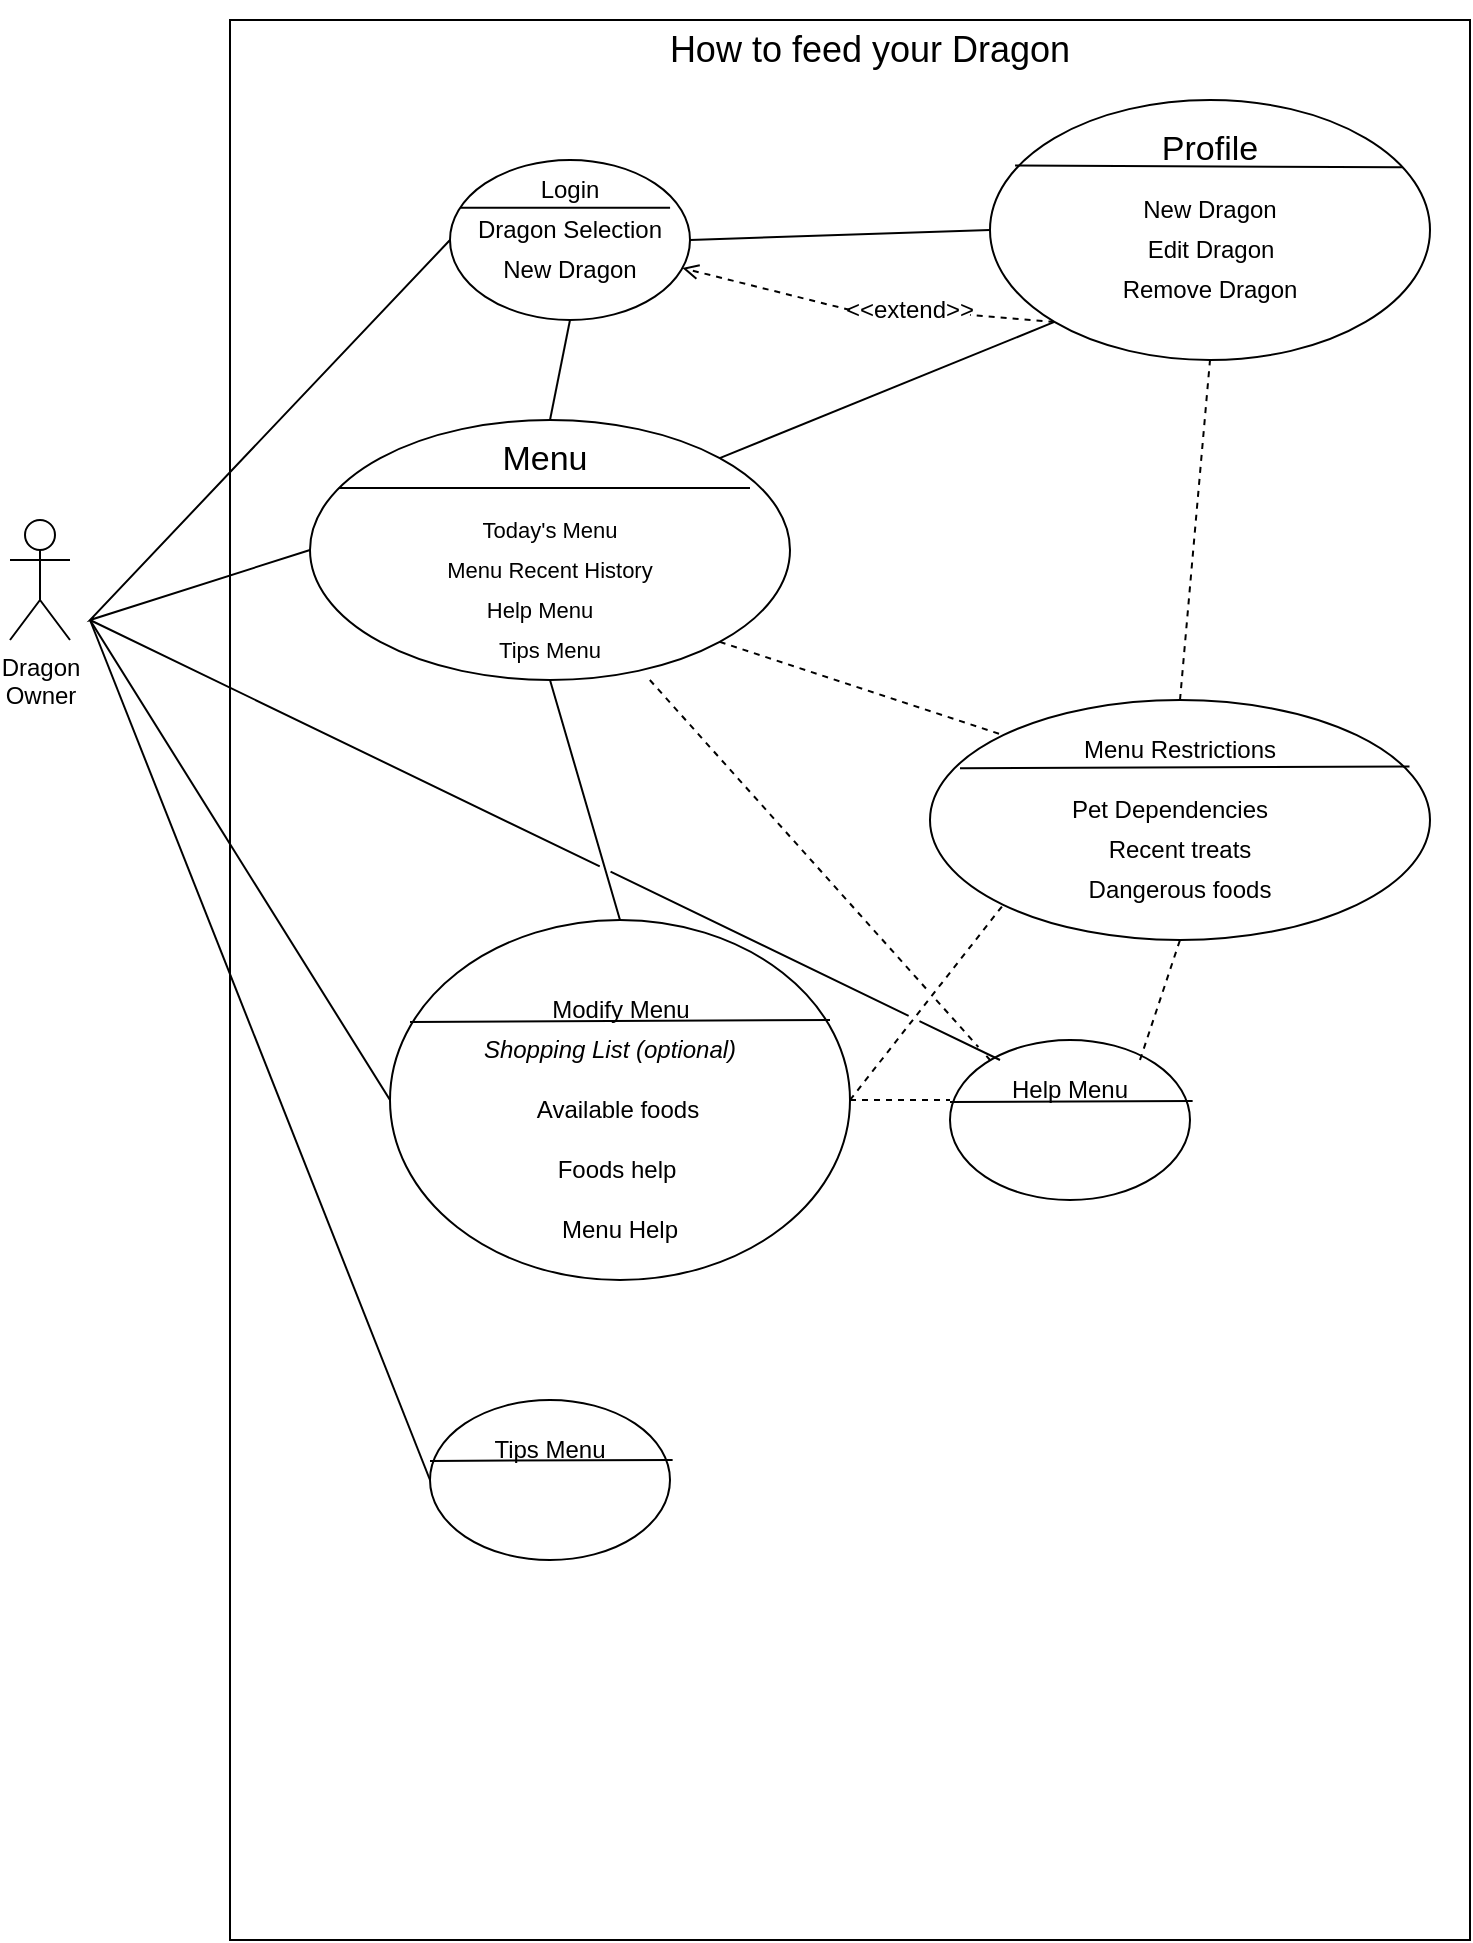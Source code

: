 <mxfile version="16.6.4" type="device"><diagram id="BZVXUgwT1R91XrBOcVg_" name="Page-1"><mxGraphModel dx="760" dy="425" grid="1" gridSize="10" guides="1" tooltips="1" connect="1" arrows="1" fold="1" page="1" pageScale="1" pageWidth="850" pageHeight="1100" math="0" shadow="0"><root><mxCell id="0"/><mxCell id="1" parent="0"/><mxCell id="8RlaUubLNpIuxKvx3IHF-1" value="Dragon&lt;br&gt;Owner&lt;br&gt;" style="shape=umlActor;verticalLabelPosition=bottom;verticalAlign=top;html=1;outlineConnect=0;" parent="1" vertex="1"><mxGeometry x="50" y="310" width="30" height="60" as="geometry"/></mxCell><mxCell id="8RlaUubLNpIuxKvx3IHF-3" value="" style="rounded=0;whiteSpace=wrap;html=1;" parent="1" vertex="1"><mxGeometry x="160" y="60" width="620" height="960" as="geometry"/></mxCell><mxCell id="8RlaUubLNpIuxKvx3IHF-6" value="How to feed your Dragon" style="text;html=1;strokeColor=none;fillColor=none;align=center;verticalAlign=middle;whiteSpace=wrap;rounded=0;fontSize=18;" parent="1" vertex="1"><mxGeometry x="360" y="50" width="240" height="50" as="geometry"/></mxCell><mxCell id="8RlaUubLNpIuxKvx3IHF-7" value="" style="ellipse;whiteSpace=wrap;html=1;fontSize=18;" parent="1" vertex="1"><mxGeometry x="270" y="130" width="120" height="80" as="geometry"/></mxCell><mxCell id="8RlaUubLNpIuxKvx3IHF-8" value="" style="ellipse;whiteSpace=wrap;html=1;fontSize=18;" parent="1" vertex="1"><mxGeometry x="200" y="260" width="240" height="130" as="geometry"/></mxCell><mxCell id="8RlaUubLNpIuxKvx3IHF-9" value="" style="ellipse;whiteSpace=wrap;html=1;fontSize=18;" parent="1" vertex="1"><mxGeometry x="510" y="400" width="250" height="120" as="geometry"/></mxCell><mxCell id="8RlaUubLNpIuxKvx3IHF-10" value="" style="ellipse;whiteSpace=wrap;html=1;fontSize=18;" parent="1" vertex="1"><mxGeometry x="240" y="510" width="230" height="180" as="geometry"/></mxCell><mxCell id="8RlaUubLNpIuxKvx3IHF-11" value="" style="endArrow=none;html=1;rounded=0;fontSize=18;entryX=0;entryY=0.5;entryDx=0;entryDy=0;exitX=0;exitY=0.5;exitDx=0;exitDy=0;" parent="1" source="8RlaUubLNpIuxKvx3IHF-8" target="8RlaUubLNpIuxKvx3IHF-7" edge="1"><mxGeometry width="50" height="50" relative="1" as="geometry"><mxPoint x="660" y="340" as="sourcePoint"/><mxPoint x="710" y="290" as="targetPoint"/><Array as="points"><mxPoint x="90" y="360"/></Array></mxGeometry></mxCell><mxCell id="8RlaUubLNpIuxKvx3IHF-12" value="" style="endArrow=none;html=1;rounded=0;fontSize=18;entryX=0;entryY=0.5;entryDx=0;entryDy=0;" parent="1" target="8RlaUubLNpIuxKvx3IHF-10" edge="1"><mxGeometry width="50" height="50" relative="1" as="geometry"><mxPoint x="90" y="360" as="sourcePoint"/><mxPoint x="540" y="370" as="targetPoint"/></mxGeometry></mxCell><mxCell id="8RlaUubLNpIuxKvx3IHF-15" value="" style="ellipse;whiteSpace=wrap;html=1;fontSize=18;" parent="1" vertex="1"><mxGeometry x="540" y="100" width="220" height="130" as="geometry"/></mxCell><mxCell id="8RlaUubLNpIuxKvx3IHF-16" value="" style="endArrow=none;html=1;rounded=0;fontSize=18;exitX=1;exitY=0.5;exitDx=0;exitDy=0;entryX=0;entryY=0.5;entryDx=0;entryDy=0;" parent="1" source="8RlaUubLNpIuxKvx3IHF-7" target="8RlaUubLNpIuxKvx3IHF-15" edge="1"><mxGeometry width="50" height="50" relative="1" as="geometry"><mxPoint x="660" y="330" as="sourcePoint"/><mxPoint x="710" y="280" as="targetPoint"/></mxGeometry></mxCell><mxCell id="8RlaUubLNpIuxKvx3IHF-17" value="" style="endArrow=none;html=1;rounded=0;fontSize=18;exitX=0.5;exitY=0;exitDx=0;exitDy=0;entryX=0.5;entryY=1;entryDx=0;entryDy=0;" parent="1" source="8RlaUubLNpIuxKvx3IHF-8" target="8RlaUubLNpIuxKvx3IHF-7" edge="1"><mxGeometry width="50" height="50" relative="1" as="geometry"><mxPoint x="660" y="330" as="sourcePoint"/><mxPoint x="710" y="280" as="targetPoint"/></mxGeometry></mxCell><mxCell id="8RlaUubLNpIuxKvx3IHF-18" value="" style="endArrow=none;html=1;rounded=0;fontSize=18;exitX=0.5;exitY=0;exitDx=0;exitDy=0;entryX=0.5;entryY=1;entryDx=0;entryDy=0;" parent="1" source="8RlaUubLNpIuxKvx3IHF-10" target="8RlaUubLNpIuxKvx3IHF-8" edge="1"><mxGeometry width="50" height="50" relative="1" as="geometry"><mxPoint x="660" y="530" as="sourcePoint"/><mxPoint x="710" y="480" as="targetPoint"/></mxGeometry></mxCell><mxCell id="8RlaUubLNpIuxKvx3IHF-19" value="" style="endArrow=none;html=1;rounded=0;fontSize=18;entryX=1;entryY=0;entryDx=0;entryDy=0;exitX=0;exitY=1;exitDx=0;exitDy=0;" parent="1" source="8RlaUubLNpIuxKvx3IHF-15" target="8RlaUubLNpIuxKvx3IHF-8" edge="1"><mxGeometry width="50" height="50" relative="1" as="geometry"><mxPoint x="660" y="530" as="sourcePoint"/><mxPoint x="710" y="480" as="targetPoint"/></mxGeometry></mxCell><mxCell id="8RlaUubLNpIuxKvx3IHF-26" value="" style="endArrow=open;dashed=1;html=1;rounded=0;fontSize=18;jumpStyle=gap;exitX=0;exitY=0.5;exitDx=0;exitDy=0;endFill=0;startArrow=none;" parent="1" source="8RlaUubLNpIuxKvx3IHF-27" target="8RlaUubLNpIuxKvx3IHF-7" edge="1"><mxGeometry width="50" height="50" relative="1" as="geometry"><mxPoint x="460" y="230" as="sourcePoint"/><mxPoint x="510" y="180" as="targetPoint"/></mxGeometry></mxCell><mxCell id="8RlaUubLNpIuxKvx3IHF-27" value="&amp;lt;&amp;lt;extend&amp;gt;&amp;gt;" style="text;html=1;strokeColor=none;fillColor=none;align=center;verticalAlign=middle;whiteSpace=wrap;rounded=0;fontSize=12;" parent="1" vertex="1"><mxGeometry x="470" y="190" width="60" height="30" as="geometry"/></mxCell><mxCell id="8RlaUubLNpIuxKvx3IHF-28" value="" style="endArrow=none;dashed=1;html=1;rounded=0;fontSize=18;jumpStyle=gap;exitX=0;exitY=1;exitDx=0;exitDy=0;endFill=0;" parent="1" source="8RlaUubLNpIuxKvx3IHF-15" target="8RlaUubLNpIuxKvx3IHF-27" edge="1"><mxGeometry width="50" height="50" relative="1" as="geometry"><mxPoint x="615.15" y="215.504" as="sourcePoint"/><mxPoint x="388.426" y="179.102" as="targetPoint"/></mxGeometry></mxCell><mxCell id="8RlaUubLNpIuxKvx3IHF-29" value="" style="endArrow=none;dashed=1;html=1;rounded=0;fontSize=12;jumpStyle=gap;entryX=0.5;entryY=1;entryDx=0;entryDy=0;exitX=0.5;exitY=0;exitDx=0;exitDy=0;" parent="1" source="8RlaUubLNpIuxKvx3IHF-9" target="8RlaUubLNpIuxKvx3IHF-15" edge="1"><mxGeometry width="50" height="50" relative="1" as="geometry"><mxPoint x="460" y="370" as="sourcePoint"/><mxPoint x="510" y="320" as="targetPoint"/></mxGeometry></mxCell><mxCell id="8RlaUubLNpIuxKvx3IHF-30" value="" style="endArrow=none;dashed=1;html=1;rounded=0;fontSize=12;jumpStyle=gap;entryX=0;entryY=1;entryDx=0;entryDy=0;exitX=1;exitY=0.5;exitDx=0;exitDy=0;" parent="1" source="8RlaUubLNpIuxKvx3IHF-10" target="8RlaUubLNpIuxKvx3IHF-9" edge="1"><mxGeometry width="50" height="50" relative="1" as="geometry"><mxPoint x="420.0" y="600" as="sourcePoint"/><mxPoint x="525.0" y="430" as="targetPoint"/></mxGeometry></mxCell><mxCell id="8RlaUubLNpIuxKvx3IHF-31" value="" style="endArrow=none;dashed=1;html=1;rounded=0;fontSize=12;jumpStyle=gap;entryX=0;entryY=0;entryDx=0;entryDy=0;exitX=1;exitY=1;exitDx=0;exitDy=0;" parent="1" source="8RlaUubLNpIuxKvx3IHF-8" target="8RlaUubLNpIuxKvx3IHF-9" edge="1"><mxGeometry width="50" height="50" relative="1" as="geometry"><mxPoint x="460" y="370" as="sourcePoint"/><mxPoint x="510" y="320" as="targetPoint"/></mxGeometry></mxCell><mxCell id="8RlaUubLNpIuxKvx3IHF-34" value="Modify Menu" style="text;html=1;strokeColor=none;fillColor=none;align=center;verticalAlign=middle;whiteSpace=wrap;rounded=0;fontSize=12;" parent="1" vertex="1"><mxGeometry x="307.5" y="540" width="95" height="30" as="geometry"/></mxCell><mxCell id="8RlaUubLNpIuxKvx3IHF-36" value="" style="endArrow=none;html=1;rounded=0;fontSize=12;jumpStyle=gap;" parent="1" edge="1"><mxGeometry width="50" height="50" relative="1" as="geometry"><mxPoint x="250" y="561" as="sourcePoint"/><mxPoint x="460" y="560" as="targetPoint"/></mxGeometry></mxCell><mxCell id="8RlaUubLNpIuxKvx3IHF-37" value="Menu Help" style="text;html=1;strokeColor=none;fillColor=none;align=center;verticalAlign=middle;whiteSpace=wrap;rounded=0;fontSize=12;" parent="1" vertex="1"><mxGeometry x="315" y="650" width="80" height="30" as="geometry"/></mxCell><mxCell id="8RlaUubLNpIuxKvx3IHF-38" value="Available foods" style="text;html=1;strokeColor=none;fillColor=none;align=center;verticalAlign=middle;whiteSpace=wrap;rounded=0;fontSize=12;" parent="1" vertex="1"><mxGeometry x="290" y="590" width="127.5" height="30" as="geometry"/></mxCell><mxCell id="8RlaUubLNpIuxKvx3IHF-40" value="Foods help" style="text;html=1;strokeColor=none;fillColor=none;align=center;verticalAlign=middle;whiteSpace=wrap;rounded=0;fontSize=12;" parent="1" vertex="1"><mxGeometry x="321.25" y="620" width="65" height="30" as="geometry"/></mxCell><mxCell id="8RlaUubLNpIuxKvx3IHF-41" value="" style="endArrow=none;html=1;rounded=0;fontSize=12;jumpStyle=gap;exitX=0.959;exitY=0.277;exitDx=0;exitDy=0;entryX=0.06;entryY=0.284;entryDx=0;entryDy=0;exitPerimeter=0;entryPerimeter=0;" parent="1" source="8RlaUubLNpIuxKvx3IHF-9" target="8RlaUubLNpIuxKvx3IHF-9" edge="1"><mxGeometry width="50" height="50" relative="1" as="geometry"><mxPoint x="460" y="490" as="sourcePoint"/><mxPoint x="510" y="440" as="targetPoint"/></mxGeometry></mxCell><mxCell id="8RlaUubLNpIuxKvx3IHF-42" value="Menu Restrictions" style="text;html=1;strokeColor=none;fillColor=none;align=center;verticalAlign=middle;whiteSpace=wrap;rounded=0;fontSize=12;" parent="1" vertex="1"><mxGeometry x="580" y="410" width="110" height="30" as="geometry"/></mxCell><mxCell id="8RlaUubLNpIuxKvx3IHF-43" value="Recent treats" style="text;html=1;strokeColor=none;fillColor=none;align=center;verticalAlign=middle;whiteSpace=wrap;rounded=0;fontSize=12;" parent="1" vertex="1"><mxGeometry x="565" y="460" width="140" height="30" as="geometry"/></mxCell><mxCell id="8RlaUubLNpIuxKvx3IHF-44" value="Dangerous foods" style="text;html=1;strokeColor=none;fillColor=none;align=center;verticalAlign=middle;whiteSpace=wrap;rounded=0;fontSize=12;" parent="1" vertex="1"><mxGeometry x="580" y="480" width="110" height="30" as="geometry"/></mxCell><mxCell id="8RlaUubLNpIuxKvx3IHF-45" value="Pet Dependencies" style="text;html=1;strokeColor=none;fillColor=none;align=center;verticalAlign=middle;whiteSpace=wrap;rounded=0;fontSize=12;" parent="1" vertex="1"><mxGeometry x="560" y="440" width="140" height="30" as="geometry"/></mxCell><mxCell id="8RlaUubLNpIuxKvx3IHF-46" value="Shopping List (optional)" style="text;html=1;strokeColor=none;fillColor=none;align=center;verticalAlign=middle;whiteSpace=wrap;rounded=0;fontSize=12;fontStyle=2" parent="1" vertex="1"><mxGeometry x="281.25" y="560" width="137.5" height="30" as="geometry"/></mxCell><mxCell id="8RlaUubLNpIuxKvx3IHF-47" value="" style="ellipse;whiteSpace=wrap;html=1;fontSize=12;" parent="1" vertex="1"><mxGeometry x="520" y="570" width="120" height="80" as="geometry"/></mxCell><mxCell id="8RlaUubLNpIuxKvx3IHF-48" value="Help Menu" style="text;html=1;strokeColor=none;fillColor=none;align=center;verticalAlign=middle;whiteSpace=wrap;rounded=0;fontSize=12;" parent="1" vertex="1"><mxGeometry x="545" y="580" width="70" height="30" as="geometry"/></mxCell><mxCell id="8RlaUubLNpIuxKvx3IHF-49" value="" style="ellipse;whiteSpace=wrap;html=1;fontSize=12;" parent="1" vertex="1"><mxGeometry x="260" y="750" width="120" height="80" as="geometry"/></mxCell><mxCell id="8RlaUubLNpIuxKvx3IHF-50" value="Tips Menu" style="text;html=1;strokeColor=none;fillColor=none;align=center;verticalAlign=middle;whiteSpace=wrap;rounded=0;fontSize=12;" parent="1" vertex="1"><mxGeometry x="290" y="760" width="60" height="30" as="geometry"/></mxCell><mxCell id="8RlaUubLNpIuxKvx3IHF-51" value="" style="endArrow=none;html=1;rounded=0;fontSize=12;jumpStyle=gap;entryX=0;entryY=0;entryDx=0;entryDy=0;" parent="1" target="8RlaUubLNpIuxKvx3IHF-48" edge="1"><mxGeometry width="50" height="50" relative="1" as="geometry"><mxPoint x="90" y="360" as="sourcePoint"/><mxPoint x="510" y="690" as="targetPoint"/></mxGeometry></mxCell><mxCell id="8RlaUubLNpIuxKvx3IHF-52" value="" style="endArrow=none;html=1;rounded=0;fontSize=12;jumpStyle=gap;exitX=0;exitY=0.5;exitDx=0;exitDy=0;" parent="1" source="8RlaUubLNpIuxKvx3IHF-49" edge="1"><mxGeometry width="50" height="50" relative="1" as="geometry"><mxPoint x="460" y="930" as="sourcePoint"/><mxPoint x="90" y="360" as="targetPoint"/></mxGeometry></mxCell><mxCell id="8RlaUubLNpIuxKvx3IHF-53" value="" style="endArrow=none;html=1;rounded=0;fontSize=12;jumpStyle=gap;entryX=1.011;entryY=0.382;entryDx=0;entryDy=0;entryPerimeter=0;" parent="1" target="8RlaUubLNpIuxKvx3IHF-47" edge="1"><mxGeometry width="50" height="50" relative="1" as="geometry"><mxPoint x="520" y="601" as="sourcePoint"/><mxPoint x="820" y="640" as="targetPoint"/></mxGeometry></mxCell><mxCell id="8RlaUubLNpIuxKvx3IHF-54" value="" style="endArrow=none;html=1;rounded=0;fontSize=12;jumpStyle=gap;entryX=1.011;entryY=0.382;entryDx=0;entryDy=0;entryPerimeter=0;" parent="1" edge="1"><mxGeometry width="50" height="50" relative="1" as="geometry"><mxPoint x="260" y="780.44" as="sourcePoint"/><mxPoint x="381.32" y="780.0" as="targetPoint"/></mxGeometry></mxCell><mxCell id="8RlaUubLNpIuxKvx3IHF-55" value="" style="endArrow=none;dashed=1;html=1;rounded=0;fontSize=12;jumpStyle=gap;entryX=0.5;entryY=1;entryDx=0;entryDy=0;exitX=1;exitY=0;exitDx=0;exitDy=0;" parent="1" source="8RlaUubLNpIuxKvx3IHF-48" target="8RlaUubLNpIuxKvx3IHF-9" edge="1"><mxGeometry width="50" height="50" relative="1" as="geometry"><mxPoint x="460" y="500" as="sourcePoint"/><mxPoint x="510" y="450" as="targetPoint"/></mxGeometry></mxCell><mxCell id="8RlaUubLNpIuxKvx3IHF-56" value="" style="endArrow=none;dashed=1;html=1;rounded=0;fontSize=12;jumpStyle=gap;" parent="1" edge="1"><mxGeometry width="50" height="50" relative="1" as="geometry"><mxPoint x="470" y="600" as="sourcePoint"/><mxPoint x="520" y="600" as="targetPoint"/></mxGeometry></mxCell><mxCell id="8RlaUubLNpIuxKvx3IHF-57" value="Login" style="text;html=1;strokeColor=none;fillColor=none;align=center;verticalAlign=middle;whiteSpace=wrap;rounded=0;fontSize=12;" parent="1" vertex="1"><mxGeometry x="300" y="130" width="60" height="30" as="geometry"/></mxCell><mxCell id="8RlaUubLNpIuxKvx3IHF-58" value="" style="endArrow=none;html=1;rounded=0;fontSize=12;jumpStyle=gap;exitX=0.043;exitY=0.299;exitDx=0;exitDy=0;exitPerimeter=0;entryX=0.917;entryY=0.299;entryDx=0;entryDy=0;entryPerimeter=0;" parent="1" source="8RlaUubLNpIuxKvx3IHF-7" target="8RlaUubLNpIuxKvx3IHF-7" edge="1"><mxGeometry width="50" height="50" relative="1" as="geometry"><mxPoint x="460" y="360" as="sourcePoint"/><mxPoint x="510" y="310" as="targetPoint"/></mxGeometry></mxCell><mxCell id="8RlaUubLNpIuxKvx3IHF-59" value="Dragon Selection" style="text;html=1;strokeColor=none;fillColor=none;align=center;verticalAlign=middle;whiteSpace=wrap;rounded=0;fontSize=12;" parent="1" vertex="1"><mxGeometry x="280" y="150" width="100" height="30" as="geometry"/></mxCell><mxCell id="8RlaUubLNpIuxKvx3IHF-60" value="New Dragon" style="text;html=1;strokeColor=none;fillColor=none;align=center;verticalAlign=middle;whiteSpace=wrap;rounded=0;fontSize=12;" parent="1" vertex="1"><mxGeometry x="285" y="170" width="90" height="30" as="geometry"/></mxCell><mxCell id="8RlaUubLNpIuxKvx3IHF-61" value="Menu" style="text;html=1;strokeColor=none;fillColor=none;align=center;verticalAlign=middle;whiteSpace=wrap;rounded=0;fontSize=17;" parent="1" vertex="1"><mxGeometry x="270" y="260" width="95" height="40" as="geometry"/></mxCell><mxCell id="8RlaUubLNpIuxKvx3IHF-62" value="" style="endArrow=none;html=1;rounded=0;fontSize=17;jumpStyle=gap;exitX=0.06;exitY=0.262;exitDx=0;exitDy=0;exitPerimeter=0;" parent="1" source="8RlaUubLNpIuxKvx3IHF-8" edge="1"><mxGeometry width="50" height="50" relative="1" as="geometry"><mxPoint x="460" y="340" as="sourcePoint"/><mxPoint x="420" y="294" as="targetPoint"/></mxGeometry></mxCell><mxCell id="8RlaUubLNpIuxKvx3IHF-63" value="Today's Menu" style="text;html=1;strokeColor=none;fillColor=none;align=center;verticalAlign=middle;whiteSpace=wrap;rounded=0;fontSize=11;" parent="1" vertex="1"><mxGeometry x="265" y="300" width="110" height="30" as="geometry"/></mxCell><mxCell id="8RlaUubLNpIuxKvx3IHF-64" value="Menu Recent History" style="text;html=1;strokeColor=none;fillColor=none;align=center;verticalAlign=middle;whiteSpace=wrap;rounded=0;fontSize=11;" parent="1" vertex="1"><mxGeometry x="240" y="320" width="160" height="30" as="geometry"/></mxCell><mxCell id="8RlaUubLNpIuxKvx3IHF-65" value="Help Menu" style="text;html=1;strokeColor=none;fillColor=none;align=center;verticalAlign=middle;whiteSpace=wrap;rounded=0;fontSize=11;" parent="1" vertex="1"><mxGeometry x="245" y="340" width="140" height="30" as="geometry"/></mxCell><mxCell id="8RlaUubLNpIuxKvx3IHF-66" value="Tips Menu" style="text;html=1;strokeColor=none;fillColor=none;align=center;verticalAlign=middle;whiteSpace=wrap;rounded=0;fontSize=11;" parent="1" vertex="1"><mxGeometry x="290" y="360" width="60" height="30" as="geometry"/></mxCell><mxCell id="8RlaUubLNpIuxKvx3IHF-67" value="" style="endArrow=none;dashed=1;html=1;rounded=0;fontSize=11;jumpStyle=gap;exitX=0.708;exitY=1;exitDx=0;exitDy=0;exitPerimeter=0;" parent="1" source="8RlaUubLNpIuxKvx3IHF-8" edge="1"><mxGeometry width="50" height="50" relative="1" as="geometry"><mxPoint x="460" y="620" as="sourcePoint"/><mxPoint x="540" y="580" as="targetPoint"/></mxGeometry></mxCell><mxCell id="8RlaUubLNpIuxKvx3IHF-68" value="&lt;font style=&quot;font-size: 17px&quot;&gt;Profile&lt;/font&gt;" style="text;html=1;strokeColor=none;fillColor=none;align=center;verticalAlign=middle;whiteSpace=wrap;rounded=0;fontSize=11;" parent="1" vertex="1"><mxGeometry x="590" y="110" width="120" height="30" as="geometry"/></mxCell><mxCell id="8RlaUubLNpIuxKvx3IHF-69" value="" style="endArrow=none;html=1;rounded=0;fontSize=17;jumpStyle=gap;exitX=0.057;exitY=0.252;exitDx=0;exitDy=0;exitPerimeter=0;entryX=0.937;entryY=0.259;entryDx=0;entryDy=0;entryPerimeter=0;" parent="1" source="8RlaUubLNpIuxKvx3IHF-15" target="8RlaUubLNpIuxKvx3IHF-15" edge="1"><mxGeometry width="50" height="50" relative="1" as="geometry"><mxPoint x="460" y="330" as="sourcePoint"/><mxPoint x="740" y="133" as="targetPoint"/></mxGeometry></mxCell><mxCell id="8RlaUubLNpIuxKvx3IHF-70" value="New Dragon" style="text;html=1;strokeColor=none;fillColor=none;align=center;verticalAlign=middle;whiteSpace=wrap;rounded=0;fontSize=12;" parent="1" vertex="1"><mxGeometry x="595" y="140" width="110" height="30" as="geometry"/></mxCell><mxCell id="8RlaUubLNpIuxKvx3IHF-71" value="Edit Dragon" style="text;html=1;strokeColor=none;fillColor=none;align=center;verticalAlign=middle;whiteSpace=wrap;rounded=0;fontSize=12;" parent="1" vertex="1"><mxGeometry x="612.5" y="160" width="75" height="30" as="geometry"/></mxCell><mxCell id="8RlaUubLNpIuxKvx3IHF-72" value="Remove Dragon" style="text;html=1;strokeColor=none;fillColor=none;align=center;verticalAlign=middle;whiteSpace=wrap;rounded=0;fontSize=12;" parent="1" vertex="1"><mxGeometry x="580" y="180" width="140" height="30" as="geometry"/></mxCell></root></mxGraphModel></diagram></mxfile>